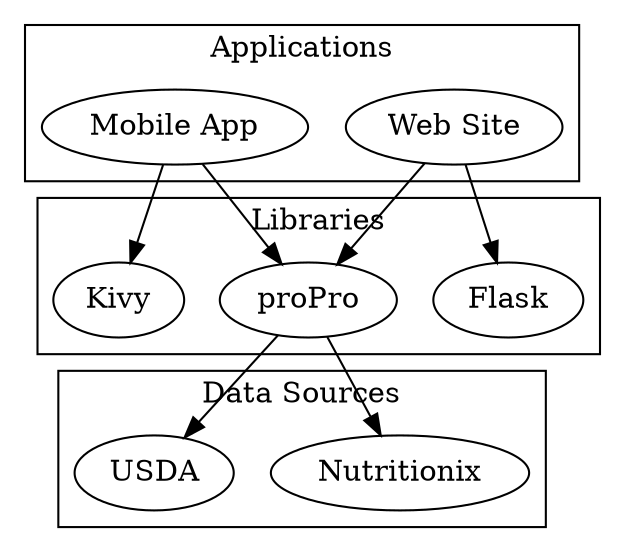 digraph "proPro Ecosystem" {

subgraph cluster_apps {
label="Applications"
web [label="Web Site"];
mob [label="Mobile App"];
}

subgraph cluster_libs {
label="Libraries"
pro [label="proPro"];
flask [label="Flask"];
kivy [label="Kivy"];
}

subgraph cluster_data {
label="Data Sources"
nut [label="Nutritionix"];
usda [label="USDA"];
}

web -> pro;
web -> flask;

mob -> pro;
mob -> kivy;

pro -> nut;
pro -> usda;


}
